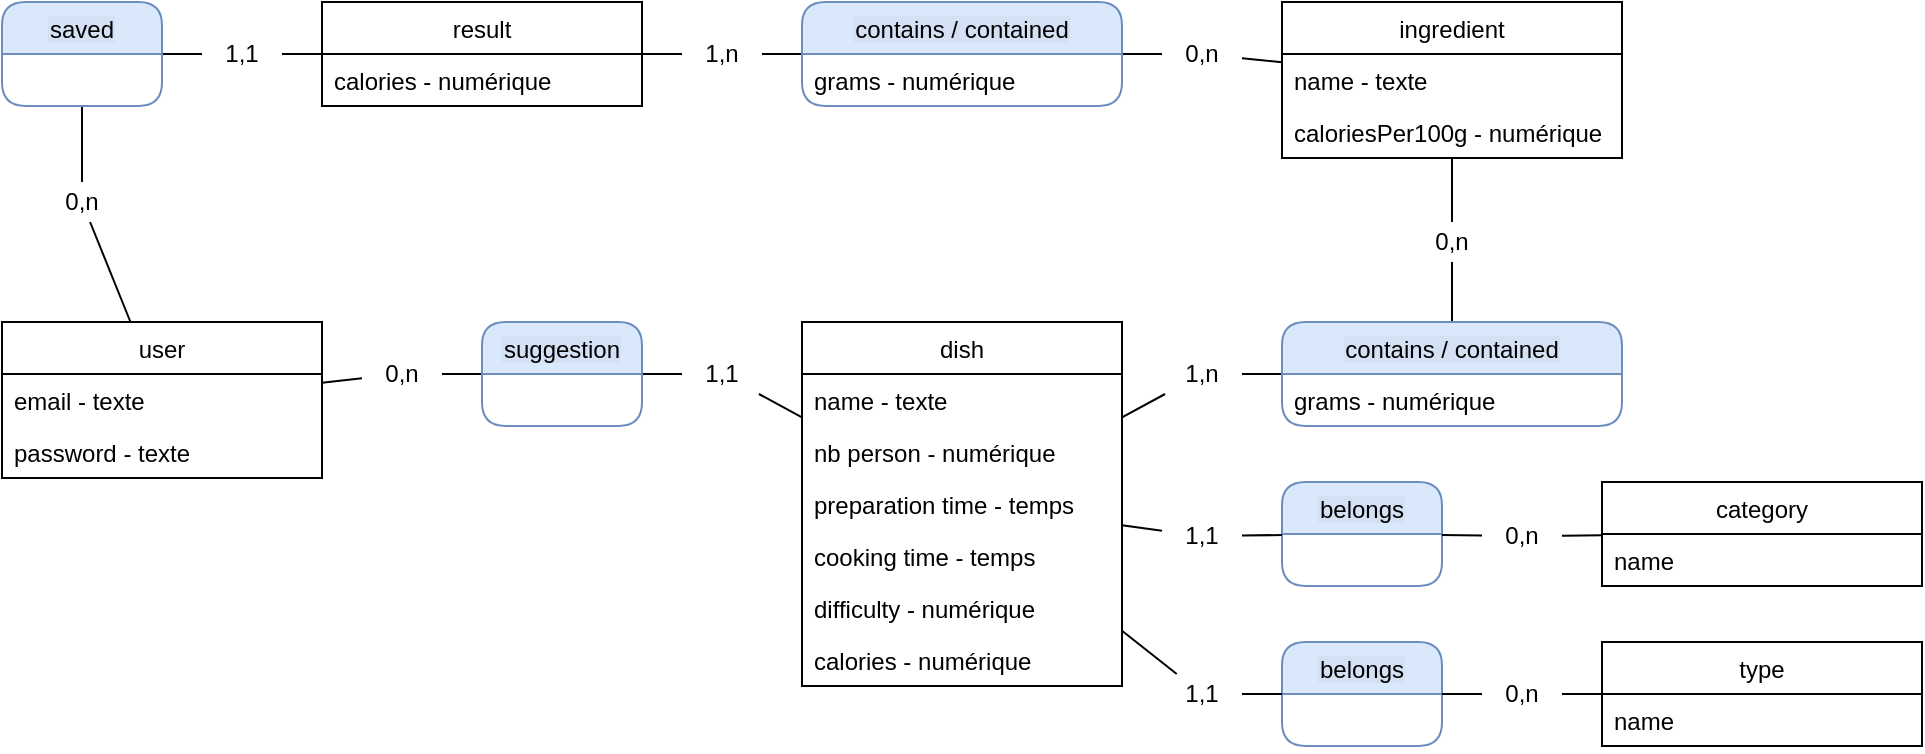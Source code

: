 <mxfile version="12.9.9" type="device"><diagram id="Kcya5turFHt8g5aVRGxF" name="Page-1"><mxGraphModel dx="657" dy="1161" grid="1" gridSize="10" guides="1" tooltips="1" connect="1" arrows="1" fold="1" page="1" pageScale="1" pageWidth="1169" pageHeight="827" math="0" shadow="0"><root><mxCell id="0"/><mxCell id="1" parent="0"/><mxCell id="DD8vVsJfa_d6FulXcpko-52" value="" style="endArrow=none;html=1;" edge="1" parent="1" source="DD8vVsJfa_d6FulXcpko-54" target="DD8vVsJfa_d6FulXcpko-80"><mxGeometry width="50" height="50" relative="1" as="geometry"><mxPoint x="550" y="300" as="sourcePoint"/><mxPoint x="425" y="220" as="targetPoint"/></mxGeometry></mxCell><mxCell id="DD8vVsJfa_d6FulXcpko-54" value="0,n" style="text;html=1;strokeColor=none;fillColor=none;align=center;verticalAlign=middle;whiteSpace=wrap;rounded=0;" vertex="1" parent="1"><mxGeometry x="300" y="176" width="40" height="20" as="geometry"/></mxCell><mxCell id="DD8vVsJfa_d6FulXcpko-55" value="" style="endArrow=none;html=1;" edge="1" parent="1" source="DD8vVsJfa_d6FulXcpko-73" target="DD8vVsJfa_d6FulXcpko-54"><mxGeometry width="50" height="50" relative="1" as="geometry"><mxPoint x="338.158" y="290" as="sourcePoint"/><mxPoint x="505" y="278.265" as="targetPoint"/></mxGeometry></mxCell><mxCell id="DD8vVsJfa_d6FulXcpko-65" value="" style="endArrow=none;html=1;" edge="1" parent="1" source="DD8vVsJfa_d6FulXcpko-66" target="DD8vVsJfa_d6FulXcpko-25"><mxGeometry width="50" height="50" relative="1" as="geometry"><mxPoint x="370" y="300" as="sourcePoint"/><mxPoint x="420" y="250" as="targetPoint"/></mxGeometry></mxCell><mxCell id="DD8vVsJfa_d6FulXcpko-66" value="1,1" style="text;html=1;strokeColor=none;fillColor=none;align=center;verticalAlign=middle;whiteSpace=wrap;rounded=0;shadow=0;glass=0;comic=0;" vertex="1" parent="1"><mxGeometry x="460" y="176" width="40" height="20" as="geometry"/></mxCell><mxCell id="DD8vVsJfa_d6FulXcpko-67" value="" style="endArrow=none;html=1;" edge="1" parent="1" source="DD8vVsJfa_d6FulXcpko-80" target="DD8vVsJfa_d6FulXcpko-66"><mxGeometry width="50" height="50" relative="1" as="geometry"><mxPoint x="442.143" y="220" as="sourcePoint"/><mxPoint x="505" y="258.135" as="targetPoint"/></mxGeometry></mxCell><mxCell id="DD8vVsJfa_d6FulXcpko-73" value="user" style="swimlane;fontStyle=0;childLayout=stackLayout;horizontal=1;startSize=26;fillColor=none;horizontalStack=0;resizeParent=1;resizeParentMax=0;resizeLast=0;collapsible=1;marginBottom=0;" vertex="1" parent="1"><mxGeometry x="120" y="160" width="160" height="78" as="geometry"/></mxCell><mxCell id="DD8vVsJfa_d6FulXcpko-74" value="email - texte" style="text;strokeColor=none;fillColor=none;align=left;verticalAlign=top;spacingLeft=4;spacingRight=4;overflow=hidden;rotatable=0;points=[[0,0.5],[1,0.5]];portConstraint=eastwest;" vertex="1" parent="DD8vVsJfa_d6FulXcpko-73"><mxGeometry y="26" width="160" height="26" as="geometry"/></mxCell><mxCell id="DD8vVsJfa_d6FulXcpko-75" value="password - texte" style="text;strokeColor=none;fillColor=none;align=left;verticalAlign=top;spacingLeft=4;spacingRight=4;overflow=hidden;rotatable=0;points=[[0,0.5],[1,0.5]];portConstraint=eastwest;" vertex="1" parent="DD8vVsJfa_d6FulXcpko-73"><mxGeometry y="52" width="160" height="26" as="geometry"/></mxCell><mxCell id="DD8vVsJfa_d6FulXcpko-25" value="dish" style="swimlane;fontStyle=0;childLayout=stackLayout;horizontal=1;startSize=26;fillColor=none;horizontalStack=0;resizeParent=1;resizeParentMax=0;resizeLast=0;collapsible=1;marginBottom=0;" vertex="1" parent="1"><mxGeometry x="520" y="160" width="160" height="182" as="geometry"/></mxCell><mxCell id="DD8vVsJfa_d6FulXcpko-27" value="name - texte" style="text;strokeColor=none;fillColor=none;align=left;verticalAlign=top;spacingLeft=4;spacingRight=4;overflow=hidden;rotatable=0;points=[[0,0.5],[1,0.5]];portConstraint=eastwest;" vertex="1" parent="DD8vVsJfa_d6FulXcpko-25"><mxGeometry y="26" width="160" height="26" as="geometry"/></mxCell><mxCell id="DD8vVsJfa_d6FulXcpko-28" value="nb person - numérique" style="text;strokeColor=none;fillColor=none;align=left;verticalAlign=top;spacingLeft=4;spacingRight=4;overflow=hidden;rotatable=0;points=[[0,0.5],[1,0.5]];portConstraint=eastwest;" vertex="1" parent="DD8vVsJfa_d6FulXcpko-25"><mxGeometry y="52" width="160" height="26" as="geometry"/></mxCell><mxCell id="DD8vVsJfa_d6FulXcpko-29" value="preparation time - temps" style="text;strokeColor=none;fillColor=none;align=left;verticalAlign=top;spacingLeft=4;spacingRight=4;overflow=hidden;rotatable=0;points=[[0,0.5],[1,0.5]];portConstraint=eastwest;" vertex="1" parent="DD8vVsJfa_d6FulXcpko-25"><mxGeometry y="78" width="160" height="26" as="geometry"/></mxCell><mxCell id="DD8vVsJfa_d6FulXcpko-30" value="cooking time - temps" style="text;strokeColor=none;fillColor=none;align=left;verticalAlign=top;spacingLeft=4;spacingRight=4;overflow=hidden;rotatable=0;points=[[0,0.5],[1,0.5]];portConstraint=eastwest;" vertex="1" parent="DD8vVsJfa_d6FulXcpko-25"><mxGeometry y="104" width="160" height="26" as="geometry"/></mxCell><mxCell id="DD8vVsJfa_d6FulXcpko-31" value="difficulty - numérique" style="text;strokeColor=none;fillColor=none;align=left;verticalAlign=top;spacingLeft=4;spacingRight=4;overflow=hidden;rotatable=0;points=[[0,0.5],[1,0.5]];portConstraint=eastwest;" vertex="1" parent="DD8vVsJfa_d6FulXcpko-25"><mxGeometry y="130" width="160" height="26" as="geometry"/></mxCell><mxCell id="DD8vVsJfa_d6FulXcpko-32" value="calories - numérique" style="text;strokeColor=none;fillColor=none;align=left;verticalAlign=top;spacingLeft=4;spacingRight=4;overflow=hidden;rotatable=0;points=[[0,0.5],[1,0.5]];portConstraint=eastwest;" vertex="1" parent="DD8vVsJfa_d6FulXcpko-25"><mxGeometry y="156" width="160" height="26" as="geometry"/></mxCell><mxCell id="DD8vVsJfa_d6FulXcpko-86" value="" style="endArrow=none;html=1;" edge="1" parent="1" source="DD8vVsJfa_d6FulXcpko-88" target="DD8vVsJfa_d6FulXcpko-73"><mxGeometry width="50" height="50" relative="1" as="geometry"><mxPoint x="170" y="170" as="sourcePoint"/><mxPoint x="220" y="120" as="targetPoint"/></mxGeometry></mxCell><mxCell id="DD8vVsJfa_d6FulXcpko-87" value="" style="endArrow=none;html=1;" edge="1" parent="1" source="DD8vVsJfa_d6FulXcpko-90" target="DD8vVsJfa_d6FulXcpko-6"><mxGeometry width="50" height="50" relative="1" as="geometry"><mxPoint x="108.035" y="62" as="sourcePoint"/><mxPoint x="182.948" y="170" as="targetPoint"/></mxGeometry></mxCell><mxCell id="DD8vVsJfa_d6FulXcpko-88" value="0,n" style="text;html=1;align=center;verticalAlign=middle;whiteSpace=wrap;rounded=0;shadow=0;glass=0;comic=0;labelBackgroundColor=none;" vertex="1" parent="1"><mxGeometry x="140" y="90" width="40" height="20" as="geometry"/></mxCell><mxCell id="DD8vVsJfa_d6FulXcpko-89" value="" style="endArrow=none;html=1;" edge="1" parent="1" source="DD8vVsJfa_d6FulXcpko-85" target="DD8vVsJfa_d6FulXcpko-88"><mxGeometry width="50" height="50" relative="1" as="geometry"><mxPoint x="132.023" y="52" as="sourcePoint"/><mxPoint x="181.965" y="160" as="targetPoint"/></mxGeometry></mxCell><mxCell id="DD8vVsJfa_d6FulXcpko-90" value="1,1" style="text;html=1;strokeColor=none;fillColor=none;align=center;verticalAlign=middle;whiteSpace=wrap;rounded=0;shadow=0;glass=0;comic=0;labelBackgroundColor=none;" vertex="1" parent="1"><mxGeometry x="220" y="16" width="40" height="20" as="geometry"/></mxCell><mxCell id="DD8vVsJfa_d6FulXcpko-91" value="" style="endArrow=none;html=1;" edge="1" parent="1" source="DD8vVsJfa_d6FulXcpko-85" target="DD8vVsJfa_d6FulXcpko-90"><mxGeometry width="50" height="50" relative="1" as="geometry"><mxPoint x="160" y="26.0" as="sourcePoint"/><mxPoint x="240" y="26.0" as="targetPoint"/></mxGeometry></mxCell><mxCell id="DD8vVsJfa_d6FulXcpko-93" value="" style="endArrow=none;html=1;" edge="1" parent="1" source="DD8vVsJfa_d6FulXcpko-97" target="DD8vVsJfa_d6FulXcpko-92"><mxGeometry width="50" height="50" relative="1" as="geometry"><mxPoint x="460" y="170" as="sourcePoint"/><mxPoint x="510" y="120" as="targetPoint"/></mxGeometry></mxCell><mxCell id="DD8vVsJfa_d6FulXcpko-94" value="" style="endArrow=none;html=1;" edge="1" parent="1" source="DD8vVsJfa_d6FulXcpko-95" target="DD8vVsJfa_d6FulXcpko-12"><mxGeometry width="50" height="50" relative="1" as="geometry"><mxPoint x="690" y="170" as="sourcePoint"/><mxPoint x="740" y="120" as="targetPoint"/></mxGeometry></mxCell><mxCell id="DD8vVsJfa_d6FulXcpko-95" value="0,n" style="text;html=1;strokeColor=none;fillColor=none;align=center;verticalAlign=middle;whiteSpace=wrap;rounded=0;shadow=0;glass=0;comic=0;labelBackgroundColor=none;" vertex="1" parent="1"><mxGeometry x="700" y="16" width="40" height="20" as="geometry"/></mxCell><mxCell id="DD8vVsJfa_d6FulXcpko-96" value="" style="endArrow=none;html=1;" edge="1" parent="1" source="DD8vVsJfa_d6FulXcpko-92" target="DD8vVsJfa_d6FulXcpko-95"><mxGeometry width="50" height="50" relative="1" as="geometry"><mxPoint x="560" y="28.6" as="sourcePoint"/><mxPoint x="640" y="33.8" as="targetPoint"/></mxGeometry></mxCell><mxCell id="DD8vVsJfa_d6FulXcpko-97" value="1,n" style="text;html=1;strokeColor=none;fillColor=none;align=center;verticalAlign=middle;whiteSpace=wrap;rounded=0;shadow=0;glass=0;comic=0;labelBackgroundColor=none;" vertex="1" parent="1"><mxGeometry x="460" y="16" width="40" height="20" as="geometry"/></mxCell><mxCell id="DD8vVsJfa_d6FulXcpko-98" value="" style="endArrow=none;html=1;" edge="1" parent="1" source="DD8vVsJfa_d6FulXcpko-6" target="DD8vVsJfa_d6FulXcpko-97"><mxGeometry width="50" height="50" relative="1" as="geometry"><mxPoint x="400" y="26.0" as="sourcePoint"/><mxPoint x="480" y="26.0" as="targetPoint"/></mxGeometry></mxCell><mxCell id="DD8vVsJfa_d6FulXcpko-100" value="belongs" style="swimlane;fontStyle=0;childLayout=stackLayout;horizontal=1;startSize=26;horizontalStack=0;resizeParent=1;resizeParentMax=0;resizeLast=0;collapsible=1;marginBottom=0;rounded=1;labelBackgroundColor=#D4E1F5;fillColor=#dae8fc;strokeColor=#6c8ebf;" vertex="1" parent="1"><mxGeometry x="760" y="240" width="80" height="52" as="geometry"/></mxCell><mxCell id="DD8vVsJfa_d6FulXcpko-43" value="category" style="swimlane;fontStyle=0;childLayout=stackLayout;horizontal=1;startSize=26;fillColor=none;horizontalStack=0;resizeParent=1;resizeParentMax=0;resizeLast=0;collapsible=1;marginBottom=0;" vertex="1" parent="1"><mxGeometry x="920" y="240" width="160" height="52" as="geometry"/></mxCell><mxCell id="DD8vVsJfa_d6FulXcpko-45" value="name" style="text;strokeColor=none;fillColor=none;align=left;verticalAlign=top;spacingLeft=4;spacingRight=4;overflow=hidden;rotatable=0;points=[[0,0.5],[1,0.5]];portConstraint=eastwest;" vertex="1" parent="DD8vVsJfa_d6FulXcpko-43"><mxGeometry y="26" width="160" height="26" as="geometry"/></mxCell><mxCell id="DD8vVsJfa_d6FulXcpko-47" value="type" style="swimlane;fontStyle=0;childLayout=stackLayout;horizontal=1;startSize=26;fillColor=none;horizontalStack=0;resizeParent=1;resizeParentMax=0;resizeLast=0;collapsible=1;marginBottom=0;" vertex="1" parent="1"><mxGeometry x="920" y="320" width="160" height="52" as="geometry"/></mxCell><mxCell id="DD8vVsJfa_d6FulXcpko-49" value="name" style="text;strokeColor=none;fillColor=none;align=left;verticalAlign=top;spacingLeft=4;spacingRight=4;overflow=hidden;rotatable=0;points=[[0,0.5],[1,0.5]];portConstraint=eastwest;" vertex="1" parent="DD8vVsJfa_d6FulXcpko-47"><mxGeometry y="26" width="160" height="26" as="geometry"/></mxCell><mxCell id="DD8vVsJfa_d6FulXcpko-109" value="" style="endArrow=none;html=1;" edge="1" parent="1" source="DD8vVsJfa_d6FulXcpko-111" target="DD8vVsJfa_d6FulXcpko-99"><mxGeometry width="50" height="50" relative="1" as="geometry"><mxPoint x="760" y="290" as="sourcePoint"/><mxPoint x="810" y="240" as="targetPoint"/></mxGeometry></mxCell><mxCell id="DD8vVsJfa_d6FulXcpko-110" value="" style="endArrow=none;html=1;" edge="1" parent="1" source="DD8vVsJfa_d6FulXcpko-113" target="DD8vVsJfa_d6FulXcpko-99"><mxGeometry width="50" height="50" relative="1" as="geometry"><mxPoint x="690" y="226.714" as="sourcePoint"/><mxPoint x="794.333" y="182.0" as="targetPoint"/></mxGeometry></mxCell><mxCell id="DD8vVsJfa_d6FulXcpko-111" value="1,n" style="text;html=1;strokeColor=none;fillColor=none;align=center;verticalAlign=middle;whiteSpace=wrap;rounded=0;shadow=0;glass=0;comic=0;labelBackgroundColor=none;" vertex="1" parent="1"><mxGeometry x="700" y="176" width="40" height="20" as="geometry"/></mxCell><mxCell id="DD8vVsJfa_d6FulXcpko-112" value="" style="endArrow=none;html=1;" edge="1" parent="1" source="DD8vVsJfa_d6FulXcpko-25" target="DD8vVsJfa_d6FulXcpko-111"><mxGeometry width="50" height="50" relative="1" as="geometry"><mxPoint x="680" y="216.714" as="sourcePoint"/><mxPoint x="784.333" y="172.0" as="targetPoint"/></mxGeometry></mxCell><mxCell id="DD8vVsJfa_d6FulXcpko-113" value="0,n" style="text;html=1;strokeColor=none;fillColor=none;align=center;verticalAlign=middle;whiteSpace=wrap;rounded=0;shadow=0;glass=0;comic=0;labelBackgroundColor=none;" vertex="1" parent="1"><mxGeometry x="825" y="110" width="40" height="20" as="geometry"/></mxCell><mxCell id="DD8vVsJfa_d6FulXcpko-114" value="" style="endArrow=none;html=1;" edge="1" parent="1" source="DD8vVsJfa_d6FulXcpko-12" target="DD8vVsJfa_d6FulXcpko-113"><mxGeometry width="50" height="50" relative="1" as="geometry"><mxPoint x="768.738" y="78.0" as="sourcePoint"/><mxPoint x="815.841" y="120" as="targetPoint"/></mxGeometry></mxCell><mxCell id="DD8vVsJfa_d6FulXcpko-117" value="" style="endArrow=none;html=1;" edge="1" parent="1" source="DD8vVsJfa_d6FulXcpko-124" target="DD8vVsJfa_d6FulXcpko-100"><mxGeometry width="50" height="50" relative="1" as="geometry"><mxPoint x="780" y="310" as="sourcePoint"/><mxPoint x="830" y="260" as="targetPoint"/></mxGeometry></mxCell><mxCell id="DD8vVsJfa_d6FulXcpko-118" value="belongs" style="swimlane;fontStyle=0;childLayout=stackLayout;horizontal=1;startSize=26;horizontalStack=0;resizeParent=1;resizeParentMax=0;resizeLast=0;collapsible=1;marginBottom=0;rounded=1;labelBackgroundColor=#D4E1F5;fillColor=#dae8fc;strokeColor=#6c8ebf;" vertex="1" parent="1"><mxGeometry x="760" y="320" width="80" height="52" as="geometry"/></mxCell><mxCell id="DD8vVsJfa_d6FulXcpko-119" value="" style="endArrow=none;html=1;" edge="1" parent="1" source="DD8vVsJfa_d6FulXcpko-126" target="DD8vVsJfa_d6FulXcpko-118"><mxGeometry width="50" height="50" relative="1" as="geometry"><mxPoint x="780" y="310" as="sourcePoint"/><mxPoint x="830" y="260" as="targetPoint"/></mxGeometry></mxCell><mxCell id="DD8vVsJfa_d6FulXcpko-120" value="" style="endArrow=none;html=1;" edge="1" parent="1" source="DD8vVsJfa_d6FulXcpko-128" target="DD8vVsJfa_d6FulXcpko-47"><mxGeometry width="50" height="50" relative="1" as="geometry"><mxPoint x="780" y="310" as="sourcePoint"/><mxPoint x="830" y="260" as="targetPoint"/></mxGeometry></mxCell><mxCell id="DD8vVsJfa_d6FulXcpko-121" value="" style="endArrow=none;html=1;" edge="1" parent="1" source="DD8vVsJfa_d6FulXcpko-122" target="DD8vVsJfa_d6FulXcpko-43"><mxGeometry width="50" height="50" relative="1" as="geometry"><mxPoint x="780" y="310" as="sourcePoint"/><mxPoint x="830" y="260" as="targetPoint"/></mxGeometry></mxCell><mxCell id="DD8vVsJfa_d6FulXcpko-122" value="0,n" style="text;html=1;strokeColor=none;fillColor=none;align=center;verticalAlign=middle;whiteSpace=wrap;rounded=0;shadow=0;glass=0;comic=0;labelBackgroundColor=none;" vertex="1" parent="1"><mxGeometry x="860" y="257" width="40" height="20" as="geometry"/></mxCell><mxCell id="DD8vVsJfa_d6FulXcpko-123" value="" style="endArrow=none;html=1;" edge="1" parent="1" source="DD8vVsJfa_d6FulXcpko-100" target="DD8vVsJfa_d6FulXcpko-122"><mxGeometry width="50" height="50" relative="1" as="geometry"><mxPoint x="840" y="266" as="sourcePoint"/><mxPoint x="920" y="266" as="targetPoint"/></mxGeometry></mxCell><mxCell id="DD8vVsJfa_d6FulXcpko-124" value="1,1" style="text;html=1;strokeColor=none;fillColor=none;align=center;verticalAlign=middle;whiteSpace=wrap;rounded=0;shadow=0;glass=0;comic=0;labelBackgroundColor=none;" vertex="1" parent="1"><mxGeometry x="700" y="257" width="40" height="20" as="geometry"/></mxCell><mxCell id="DD8vVsJfa_d6FulXcpko-125" value="" style="endArrow=none;html=1;" edge="1" parent="1" source="DD8vVsJfa_d6FulXcpko-25" target="DD8vVsJfa_d6FulXcpko-124"><mxGeometry width="50" height="50" relative="1" as="geometry"><mxPoint x="680" y="257" as="sourcePoint"/><mxPoint x="760" y="263" as="targetPoint"/></mxGeometry></mxCell><mxCell id="DD8vVsJfa_d6FulXcpko-126" value="1,1" style="text;html=1;strokeColor=none;fillColor=none;align=center;verticalAlign=middle;whiteSpace=wrap;rounded=0;shadow=0;glass=0;comic=0;labelBackgroundColor=none;" vertex="1" parent="1"><mxGeometry x="700" y="336" width="40" height="20" as="geometry"/></mxCell><mxCell id="DD8vVsJfa_d6FulXcpko-127" value="" style="endArrow=none;html=1;" edge="1" parent="1" source="DD8vVsJfa_d6FulXcpko-25" target="DD8vVsJfa_d6FulXcpko-126"><mxGeometry width="50" height="50" relative="1" as="geometry"><mxPoint x="680" y="289" as="sourcePoint"/><mxPoint x="760" y="327" as="targetPoint"/></mxGeometry></mxCell><mxCell id="DD8vVsJfa_d6FulXcpko-128" value="0,n" style="text;html=1;strokeColor=none;fillColor=none;align=center;verticalAlign=middle;whiteSpace=wrap;rounded=0;shadow=0;glass=0;comic=0;labelBackgroundColor=none;" vertex="1" parent="1"><mxGeometry x="860" y="336" width="40" height="20" as="geometry"/></mxCell><mxCell id="DD8vVsJfa_d6FulXcpko-129" value="" style="endArrow=none;html=1;" edge="1" parent="1" source="DD8vVsJfa_d6FulXcpko-118" target="DD8vVsJfa_d6FulXcpko-128"><mxGeometry width="50" height="50" relative="1" as="geometry"><mxPoint x="840" y="346" as="sourcePoint"/><mxPoint x="920" y="346" as="targetPoint"/></mxGeometry></mxCell><mxCell id="DD8vVsJfa_d6FulXcpko-99" value="contains / contained" style="swimlane;fontStyle=0;childLayout=stackLayout;horizontal=1;startSize=26;horizontalStack=0;resizeParent=1;resizeParentMax=0;resizeLast=0;collapsible=1;marginBottom=0;rounded=1;labelBackgroundColor=#D4E1F5;fillColor=#dae8fc;strokeColor=#6c8ebf;" vertex="1" parent="1"><mxGeometry x="760" y="160" width="170" height="52" as="geometry"/></mxCell><mxCell id="DD8vVsJfa_d6FulXcpko-108" value="grams - numérique" style="text;strokeColor=none;fillColor=none;align=left;verticalAlign=top;spacingLeft=4;spacingRight=4;overflow=hidden;rotatable=0;points=[[0,0.5],[1,0.5]];portConstraint=eastwest;" vertex="1" parent="DD8vVsJfa_d6FulXcpko-99"><mxGeometry y="26" width="170" height="26" as="geometry"/></mxCell><mxCell id="DD8vVsJfa_d6FulXcpko-12" value="ingredient" style="swimlane;fontStyle=0;childLayout=stackLayout;horizontal=1;startSize=26;fillColor=none;horizontalStack=0;resizeParent=1;resizeParentMax=0;resizeLast=0;collapsible=1;marginBottom=0;" vertex="1" parent="1"><mxGeometry x="760" width="170" height="78" as="geometry"/></mxCell><mxCell id="DD8vVsJfa_d6FulXcpko-14" value="name - texte" style="text;strokeColor=none;fillColor=none;align=left;verticalAlign=top;spacingLeft=4;spacingRight=4;overflow=hidden;rotatable=0;points=[[0,0.5],[1,0.5]];portConstraint=eastwest;" vertex="1" parent="DD8vVsJfa_d6FulXcpko-12"><mxGeometry y="26" width="170" height="26" as="geometry"/></mxCell><mxCell id="DD8vVsJfa_d6FulXcpko-15" value="caloriesPer100g - numérique" style="text;strokeColor=none;fillColor=none;align=left;verticalAlign=top;spacingLeft=4;spacingRight=4;overflow=hidden;rotatable=0;points=[[0,0.5],[1,0.5]];portConstraint=eastwest;" vertex="1" parent="DD8vVsJfa_d6FulXcpko-12"><mxGeometry y="52" width="170" height="26" as="geometry"/></mxCell><mxCell id="DD8vVsJfa_d6FulXcpko-92" value="contains / contained" style="swimlane;fontStyle=0;childLayout=stackLayout;horizontal=1;startSize=26;horizontalStack=0;resizeParent=1;resizeParentMax=0;resizeLast=0;collapsible=1;marginBottom=0;rounded=1;labelBackgroundColor=#D4E1F5;fillColor=#dae8fc;strokeColor=#6c8ebf;" vertex="1" parent="1"><mxGeometry x="520" width="160" height="52" as="geometry"/></mxCell><mxCell id="DD8vVsJfa_d6FulXcpko-116" value="grams - numérique" style="text;strokeColor=none;fillColor=none;align=left;verticalAlign=top;spacingLeft=4;spacingRight=4;overflow=hidden;rotatable=0;points=[[0,0.5],[1,0.5]];portConstraint=eastwest;" vertex="1" parent="DD8vVsJfa_d6FulXcpko-92"><mxGeometry y="26" width="160" height="26" as="geometry"/></mxCell><mxCell id="DD8vVsJfa_d6FulXcpko-6" value="result" style="swimlane;fontStyle=0;childLayout=stackLayout;horizontal=1;startSize=26;fillColor=none;horizontalStack=0;resizeParent=1;resizeParentMax=0;resizeLast=0;collapsible=1;marginBottom=0;" vertex="1" parent="1"><mxGeometry x="280" width="160" height="52" as="geometry"/></mxCell><mxCell id="DD8vVsJfa_d6FulXcpko-8" value="calories - numérique" style="text;strokeColor=none;fillColor=none;align=left;verticalAlign=top;spacingLeft=4;spacingRight=4;overflow=hidden;rotatable=0;points=[[0,0.5],[1,0.5]];portConstraint=eastwest;" vertex="1" parent="DD8vVsJfa_d6FulXcpko-6"><mxGeometry y="26" width="160" height="26" as="geometry"/></mxCell><mxCell id="DD8vVsJfa_d6FulXcpko-85" value="saved" style="swimlane;fontStyle=0;childLayout=stackLayout;horizontal=1;startSize=26;horizontalStack=0;resizeParent=1;resizeParentMax=0;resizeLast=0;collapsible=1;marginBottom=0;rounded=1;labelBackgroundColor=#D4E1F5;fillColor=#dae8fc;strokeColor=#6c8ebf;" vertex="1" parent="1"><mxGeometry x="120" width="80" height="52" as="geometry"/></mxCell><mxCell id="DD8vVsJfa_d6FulXcpko-80" value="suggestion" style="swimlane;fontStyle=0;childLayout=stackLayout;horizontal=1;startSize=26;horizontalStack=0;resizeParent=1;resizeParentMax=0;resizeLast=0;collapsible=1;marginBottom=0;rounded=1;labelBackgroundColor=#D4E1F5;fillColor=#dae8fc;strokeColor=#6c8ebf;" vertex="1" parent="1"><mxGeometry x="360" y="160" width="80" height="52" as="geometry"/></mxCell></root></mxGraphModel></diagram></mxfile>